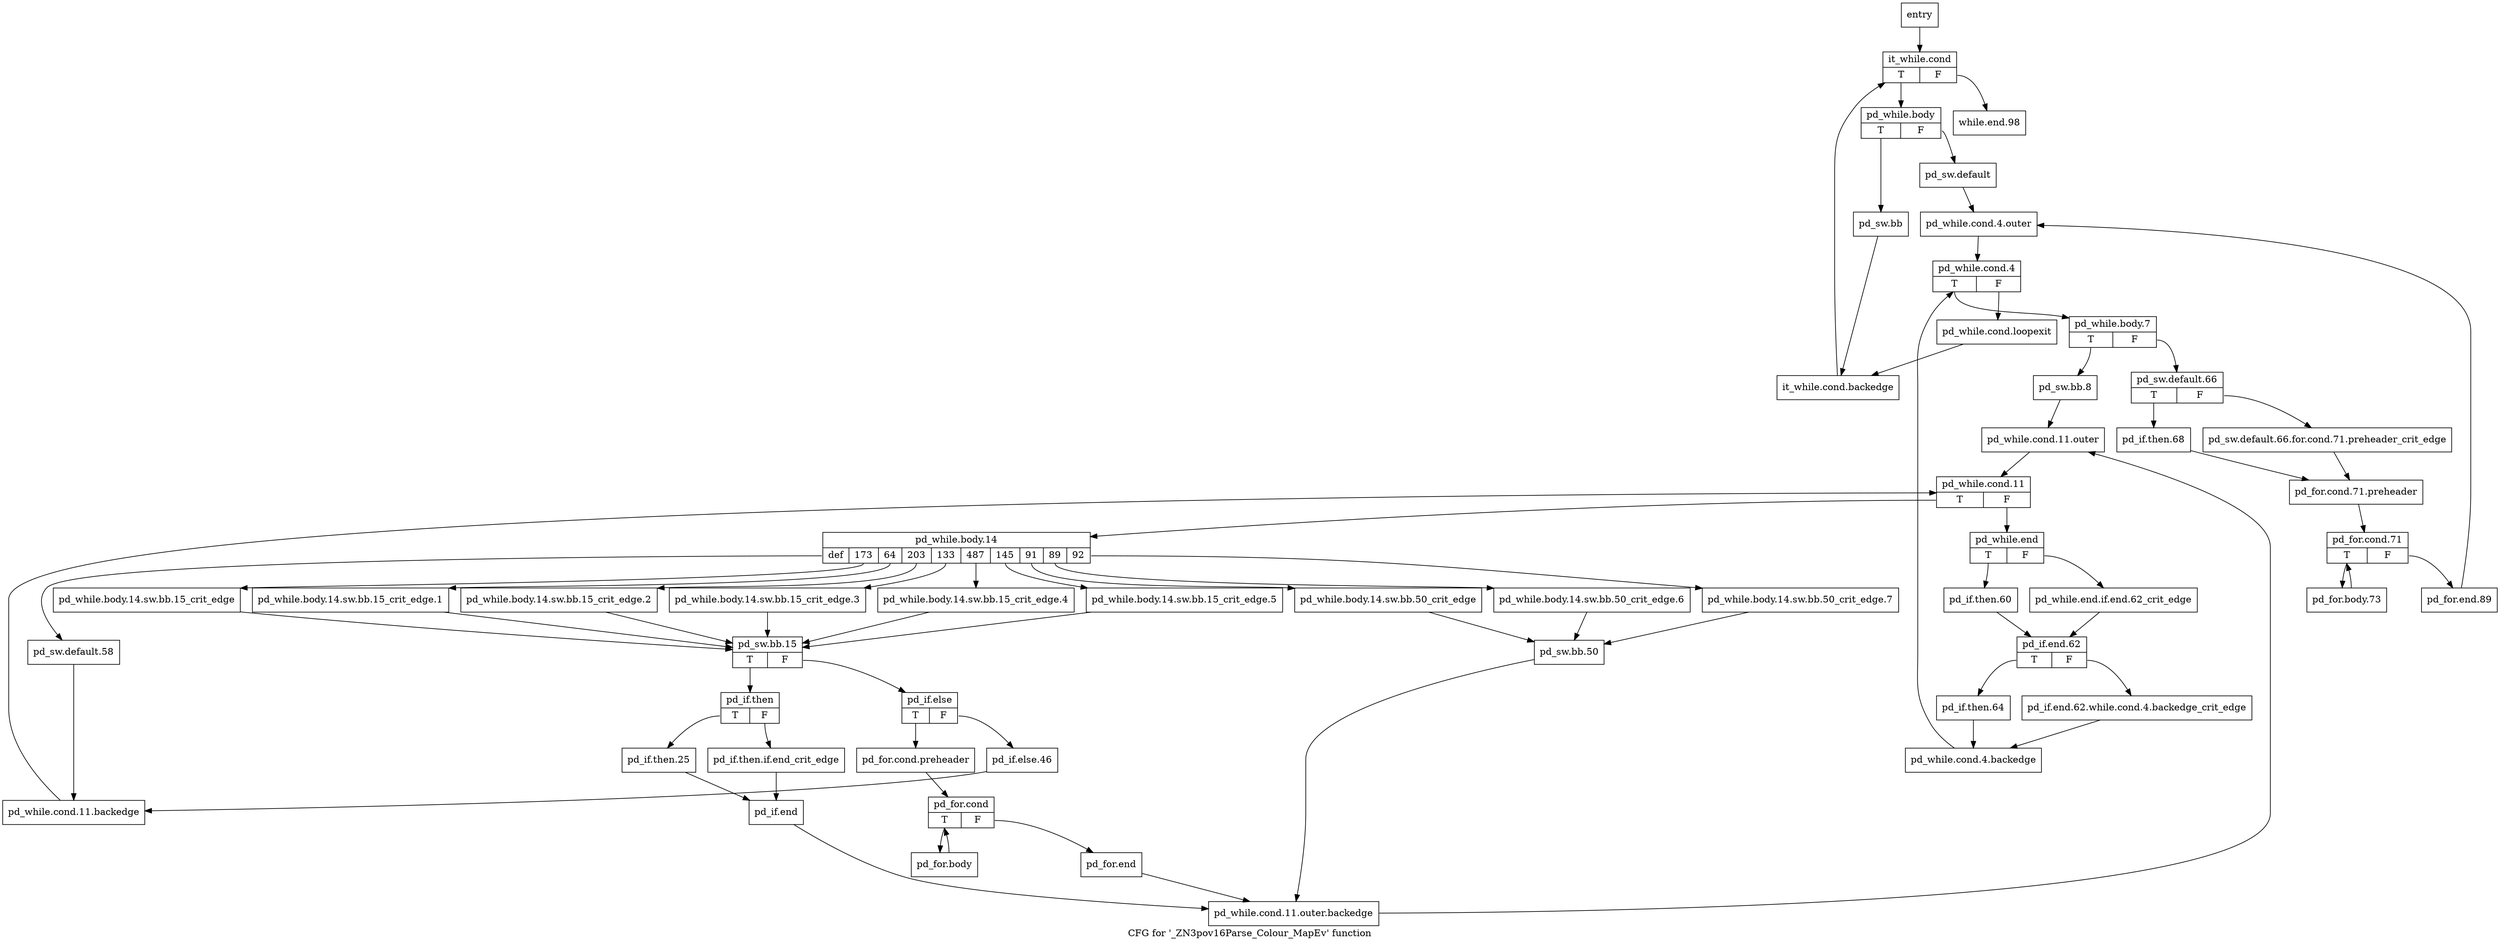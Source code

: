 digraph "CFG for '_ZN3pov16Parse_Colour_MapEv' function" {
	label="CFG for '_ZN3pov16Parse_Colour_MapEv' function";

	Node0xe8a2f0 [shape=record,label="{entry}"];
	Node0xe8a2f0 -> Node0xe9a8a0;
	Node0xe9a850 [shape=record,label="{pd_while.cond.loopexit}"];
	Node0xe9a850 -> Node0xe9b230;
	Node0xe9a8a0 [shape=record,label="{it_while.cond|{<s0>T|<s1>F}}"];
	Node0xe9a8a0:s0 -> Node0xe9a8f0;
	Node0xe9a8a0:s1 -> Node0xe9c0e0;
	Node0xe9a8f0 [shape=record,label="{pd_while.body|{<s0>T|<s1>F}}"];
	Node0xe9a8f0:s0 -> Node0xe9b1e0;
	Node0xe9a8f0:s1 -> Node0xe9b280;
	Node0xe9b1e0 [shape=record,label="{pd_sw.bb}"];
	Node0xe9b1e0 -> Node0xe9b230;
	Node0xe9b230 [shape=record,label="{it_while.cond.backedge}"];
	Node0xe9b230 -> Node0xe9a8a0;
	Node0xe9b280 [shape=record,label="{pd_sw.default}"];
	Node0xe9b280 -> Node0xe9b2d0;
	Node0xe9b2d0 [shape=record,label="{pd_while.cond.4.outer}"];
	Node0xe9b2d0 -> Node0xe9b320;
	Node0xe9b320 [shape=record,label="{pd_while.cond.4|{<s0>T|<s1>F}}"];
	Node0xe9b320:s0 -> Node0xe9b370;
	Node0xe9b320:s1 -> Node0xe9a850;
	Node0xe9b370 [shape=record,label="{pd_while.body.7|{<s0>T|<s1>F}}"];
	Node0xe9b370:s0 -> Node0xe9b3c0;
	Node0xe9b370:s1 -> Node0xe9beb0;
	Node0xe9b3c0 [shape=record,label="{pd_sw.bb.8}"];
	Node0xe9b3c0 -> Node0xe9b410;
	Node0xe9b410 [shape=record,label="{pd_while.cond.11.outer}"];
	Node0xe9b410 -> Node0xe9b460;
	Node0xe9b460 [shape=record,label="{pd_while.cond.11|{<s0>T|<s1>F}}"];
	Node0xe9b460:s0 -> Node0xe9b4b0;
	Node0xe9b460:s1 -> Node0xe9bc80;
	Node0xe9b4b0 [shape=record,label="{pd_while.body.14|{<s0>def|<s1>173|<s2>64|<s3>203|<s4>133|<s5>487|<s6>145|<s7>91|<s8>89|<s9>92}}"];
	Node0xe9b4b0:s0 -> Node0xe9bc30;
	Node0xe9b4b0:s1 -> Node0xe9b780;
	Node0xe9b4b0:s2 -> Node0xe9b730;
	Node0xe9b4b0:s3 -> Node0xe9b6e0;
	Node0xe9b4b0:s4 -> Node0xe9b690;
	Node0xe9b4b0:s5 -> Node0xe9b640;
	Node0xe9b4b0:s6 -> Node0xe9b5f0;
	Node0xe9b4b0:s7 -> Node0xe9b5a0;
	Node0xe9b4b0:s8 -> Node0xe9b550;
	Node0xe9b4b0:s9 -> Node0xe9b500;
	Node0xe9b500 [shape=record,label="{pd_while.body.14.sw.bb.50_crit_edge.7}"];
	Node0xe9b500 -> Node0xe9bb90;
	Node0xe9b550 [shape=record,label="{pd_while.body.14.sw.bb.50_crit_edge.6}"];
	Node0xe9b550 -> Node0xe9bb90;
	Node0xe9b5a0 [shape=record,label="{pd_while.body.14.sw.bb.50_crit_edge}"];
	Node0xe9b5a0 -> Node0xe9bb90;
	Node0xe9b5f0 [shape=record,label="{pd_while.body.14.sw.bb.15_crit_edge.5}"];
	Node0xe9b5f0 -> Node0xe9b7d0;
	Node0xe9b640 [shape=record,label="{pd_while.body.14.sw.bb.15_crit_edge.4}"];
	Node0xe9b640 -> Node0xe9b7d0;
	Node0xe9b690 [shape=record,label="{pd_while.body.14.sw.bb.15_crit_edge.3}"];
	Node0xe9b690 -> Node0xe9b7d0;
	Node0xe9b6e0 [shape=record,label="{pd_while.body.14.sw.bb.15_crit_edge.2}"];
	Node0xe9b6e0 -> Node0xe9b7d0;
	Node0xe9b730 [shape=record,label="{pd_while.body.14.sw.bb.15_crit_edge.1}"];
	Node0xe9b730 -> Node0xe9b7d0;
	Node0xe9b780 [shape=record,label="{pd_while.body.14.sw.bb.15_crit_edge}"];
	Node0xe9b780 -> Node0xe9b7d0;
	Node0xe9b7d0 [shape=record,label="{pd_sw.bb.15|{<s0>T|<s1>F}}"];
	Node0xe9b7d0:s0 -> Node0xe9b820;
	Node0xe9b7d0:s1 -> Node0xe9b960;
	Node0xe9b820 [shape=record,label="{pd_if.then|{<s0>T|<s1>F}}"];
	Node0xe9b820:s0 -> Node0xe9b8c0;
	Node0xe9b820:s1 -> Node0xe9b870;
	Node0xe9b870 [shape=record,label="{pd_if.then.if.end_crit_edge}"];
	Node0xe9b870 -> Node0xe9b910;
	Node0xe9b8c0 [shape=record,label="{pd_if.then.25}"];
	Node0xe9b8c0 -> Node0xe9b910;
	Node0xe9b910 [shape=record,label="{pd_if.end}"];
	Node0xe9b910 -> Node0xe9bbe0;
	Node0xe9b960 [shape=record,label="{pd_if.else|{<s0>T|<s1>F}}"];
	Node0xe9b960:s0 -> Node0xe9b9b0;
	Node0xe9b960:s1 -> Node0xe9baf0;
	Node0xe9b9b0 [shape=record,label="{pd_for.cond.preheader}"];
	Node0xe9b9b0 -> Node0xe9ba00;
	Node0xe9ba00 [shape=record,label="{pd_for.cond|{<s0>T|<s1>F}}"];
	Node0xe9ba00:s0 -> Node0xe9ba50;
	Node0xe9ba00:s1 -> Node0xe9baa0;
	Node0xe9ba50 [shape=record,label="{pd_for.body}"];
	Node0xe9ba50 -> Node0xe9ba00;
	Node0xe9baa0 [shape=record,label="{pd_for.end}"];
	Node0xe9baa0 -> Node0xe9bbe0;
	Node0xe9baf0 [shape=record,label="{pd_if.else.46}"];
	Node0xe9baf0 -> Node0xe9bb40;
	Node0xe9bb40 [shape=record,label="{pd_while.cond.11.backedge}"];
	Node0xe9bb40 -> Node0xe9b460;
	Node0xe9bb90 [shape=record,label="{pd_sw.bb.50}"];
	Node0xe9bb90 -> Node0xe9bbe0;
	Node0xe9bbe0 [shape=record,label="{pd_while.cond.11.outer.backedge}"];
	Node0xe9bbe0 -> Node0xe9b410;
	Node0xe9bc30 [shape=record,label="{pd_sw.default.58}"];
	Node0xe9bc30 -> Node0xe9bb40;
	Node0xe9bc80 [shape=record,label="{pd_while.end|{<s0>T|<s1>F}}"];
	Node0xe9bc80:s0 -> Node0xe9bd20;
	Node0xe9bc80:s1 -> Node0xe9bcd0;
	Node0xe9bcd0 [shape=record,label="{pd_while.end.if.end.62_crit_edge}"];
	Node0xe9bcd0 -> Node0xe9bd70;
	Node0xe9bd20 [shape=record,label="{pd_if.then.60}"];
	Node0xe9bd20 -> Node0xe9bd70;
	Node0xe9bd70 [shape=record,label="{pd_if.end.62|{<s0>T|<s1>F}}"];
	Node0xe9bd70:s0 -> Node0xe9be60;
	Node0xe9bd70:s1 -> Node0xe9bdc0;
	Node0xe9bdc0 [shape=record,label="{pd_if.end.62.while.cond.4.backedge_crit_edge}"];
	Node0xe9bdc0 -> Node0xe9be10;
	Node0xe9be10 [shape=record,label="{pd_while.cond.4.backedge}"];
	Node0xe9be10 -> Node0xe9b320;
	Node0xe9be60 [shape=record,label="{pd_if.then.64}"];
	Node0xe9be60 -> Node0xe9be10;
	Node0xe9beb0 [shape=record,label="{pd_sw.default.66|{<s0>T|<s1>F}}"];
	Node0xe9beb0:s0 -> Node0xe9bf50;
	Node0xe9beb0:s1 -> Node0xe9bf00;
	Node0xe9bf00 [shape=record,label="{pd_sw.default.66.for.cond.71.preheader_crit_edge}"];
	Node0xe9bf00 -> Node0xe9bfa0;
	Node0xe9bf50 [shape=record,label="{pd_if.then.68}"];
	Node0xe9bf50 -> Node0xe9bfa0;
	Node0xe9bfa0 [shape=record,label="{pd_for.cond.71.preheader}"];
	Node0xe9bfa0 -> Node0xe9bff0;
	Node0xe9bff0 [shape=record,label="{pd_for.cond.71|{<s0>T|<s1>F}}"];
	Node0xe9bff0:s0 -> Node0xe9c040;
	Node0xe9bff0:s1 -> Node0xe9c090;
	Node0xe9c040 [shape=record,label="{pd_for.body.73}"];
	Node0xe9c040 -> Node0xe9bff0;
	Node0xe9c090 [shape=record,label="{pd_for.end.89}"];
	Node0xe9c090 -> Node0xe9b2d0;
	Node0xe9c0e0 [shape=record,label="{while.end.98}"];
}
